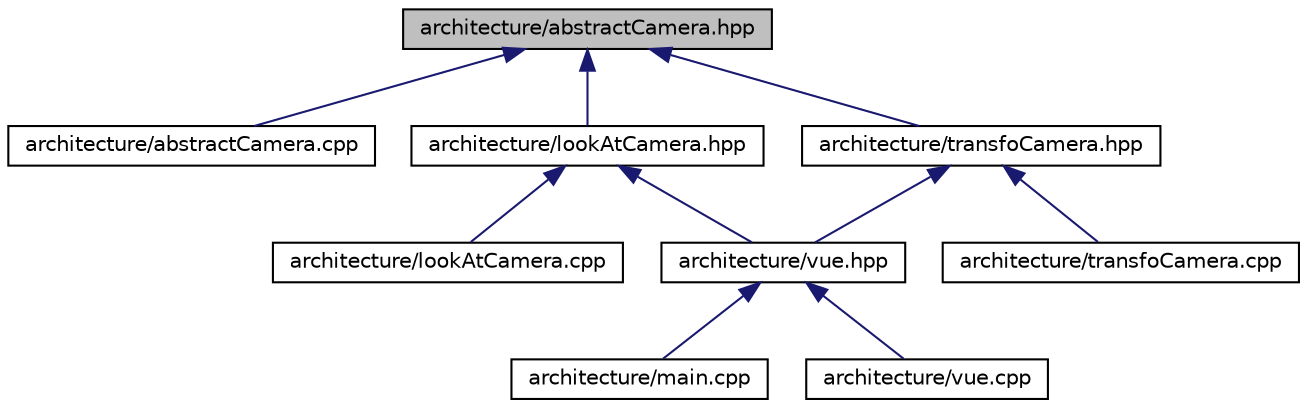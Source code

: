 digraph "architecture/abstractCamera.hpp"
{
  edge [fontname="Helvetica",fontsize="10",labelfontname="Helvetica",labelfontsize="10"];
  node [fontname="Helvetica",fontsize="10",shape=record];
  Node1 [label="architecture/abstractCamera.hpp",height=0.2,width=0.4,color="black", fillcolor="grey75", style="filled", fontcolor="black"];
  Node1 -> Node2 [dir="back",color="midnightblue",fontsize="10",style="solid",fontname="Helvetica"];
  Node2 [label="architecture/abstractCamera.cpp",height=0.2,width=0.4,color="black", fillcolor="white", style="filled",URL="$abstract_camera_8cpp.html",tooltip="Classe abstraite de caméra. "];
  Node1 -> Node3 [dir="back",color="midnightblue",fontsize="10",style="solid",fontname="Helvetica"];
  Node3 [label="architecture/lookAtCamera.hpp",height=0.2,width=0.4,color="black", fillcolor="white", style="filled",URL="$look_at_camera_8hpp.html",tooltip="Classe de caméra utilisant gluLookAt. "];
  Node3 -> Node4 [dir="back",color="midnightblue",fontsize="10",style="solid",fontname="Helvetica"];
  Node4 [label="architecture/lookAtCamera.cpp",height=0.2,width=0.4,color="black", fillcolor="white", style="filled",URL="$look_at_camera_8cpp.html",tooltip="Classe de caméra utilisant gluLookAt. "];
  Node3 -> Node5 [dir="back",color="midnightblue",fontsize="10",style="solid",fontname="Helvetica"];
  Node5 [label="architecture/vue.hpp",height=0.2,width=0.4,color="black", fillcolor="white", style="filled",URL="$vue_8hpp.html",tooltip="Classe de gestion de l&#39;affichage. "];
  Node5 -> Node6 [dir="back",color="midnightblue",fontsize="10",style="solid",fontname="Helvetica"];
  Node6 [label="architecture/main.cpp",height=0.2,width=0.4,color="black", fillcolor="white", style="filled",URL="$main_8cpp.html"];
  Node5 -> Node7 [dir="back",color="midnightblue",fontsize="10",style="solid",fontname="Helvetica"];
  Node7 [label="architecture/vue.cpp",height=0.2,width=0.4,color="black", fillcolor="white", style="filled",URL="$vue_8cpp.html",tooltip="Classe de gestion de l&#39;affichage. "];
  Node1 -> Node8 [dir="back",color="midnightblue",fontsize="10",style="solid",fontname="Helvetica"];
  Node8 [label="architecture/transfoCamera.hpp",height=0.2,width=0.4,color="black", fillcolor="white", style="filled",URL="$transfo_camera_8hpp.html",tooltip="Classe de caméra utilisant des transformations. "];
  Node8 -> Node5 [dir="back",color="midnightblue",fontsize="10",style="solid",fontname="Helvetica"];
  Node8 -> Node9 [dir="back",color="midnightblue",fontsize="10",style="solid",fontname="Helvetica"];
  Node9 [label="architecture/transfoCamera.cpp",height=0.2,width=0.4,color="black", fillcolor="white", style="filled",URL="$transfo_camera_8cpp.html",tooltip="Classe de caméra utilisant des transformations. "];
}
